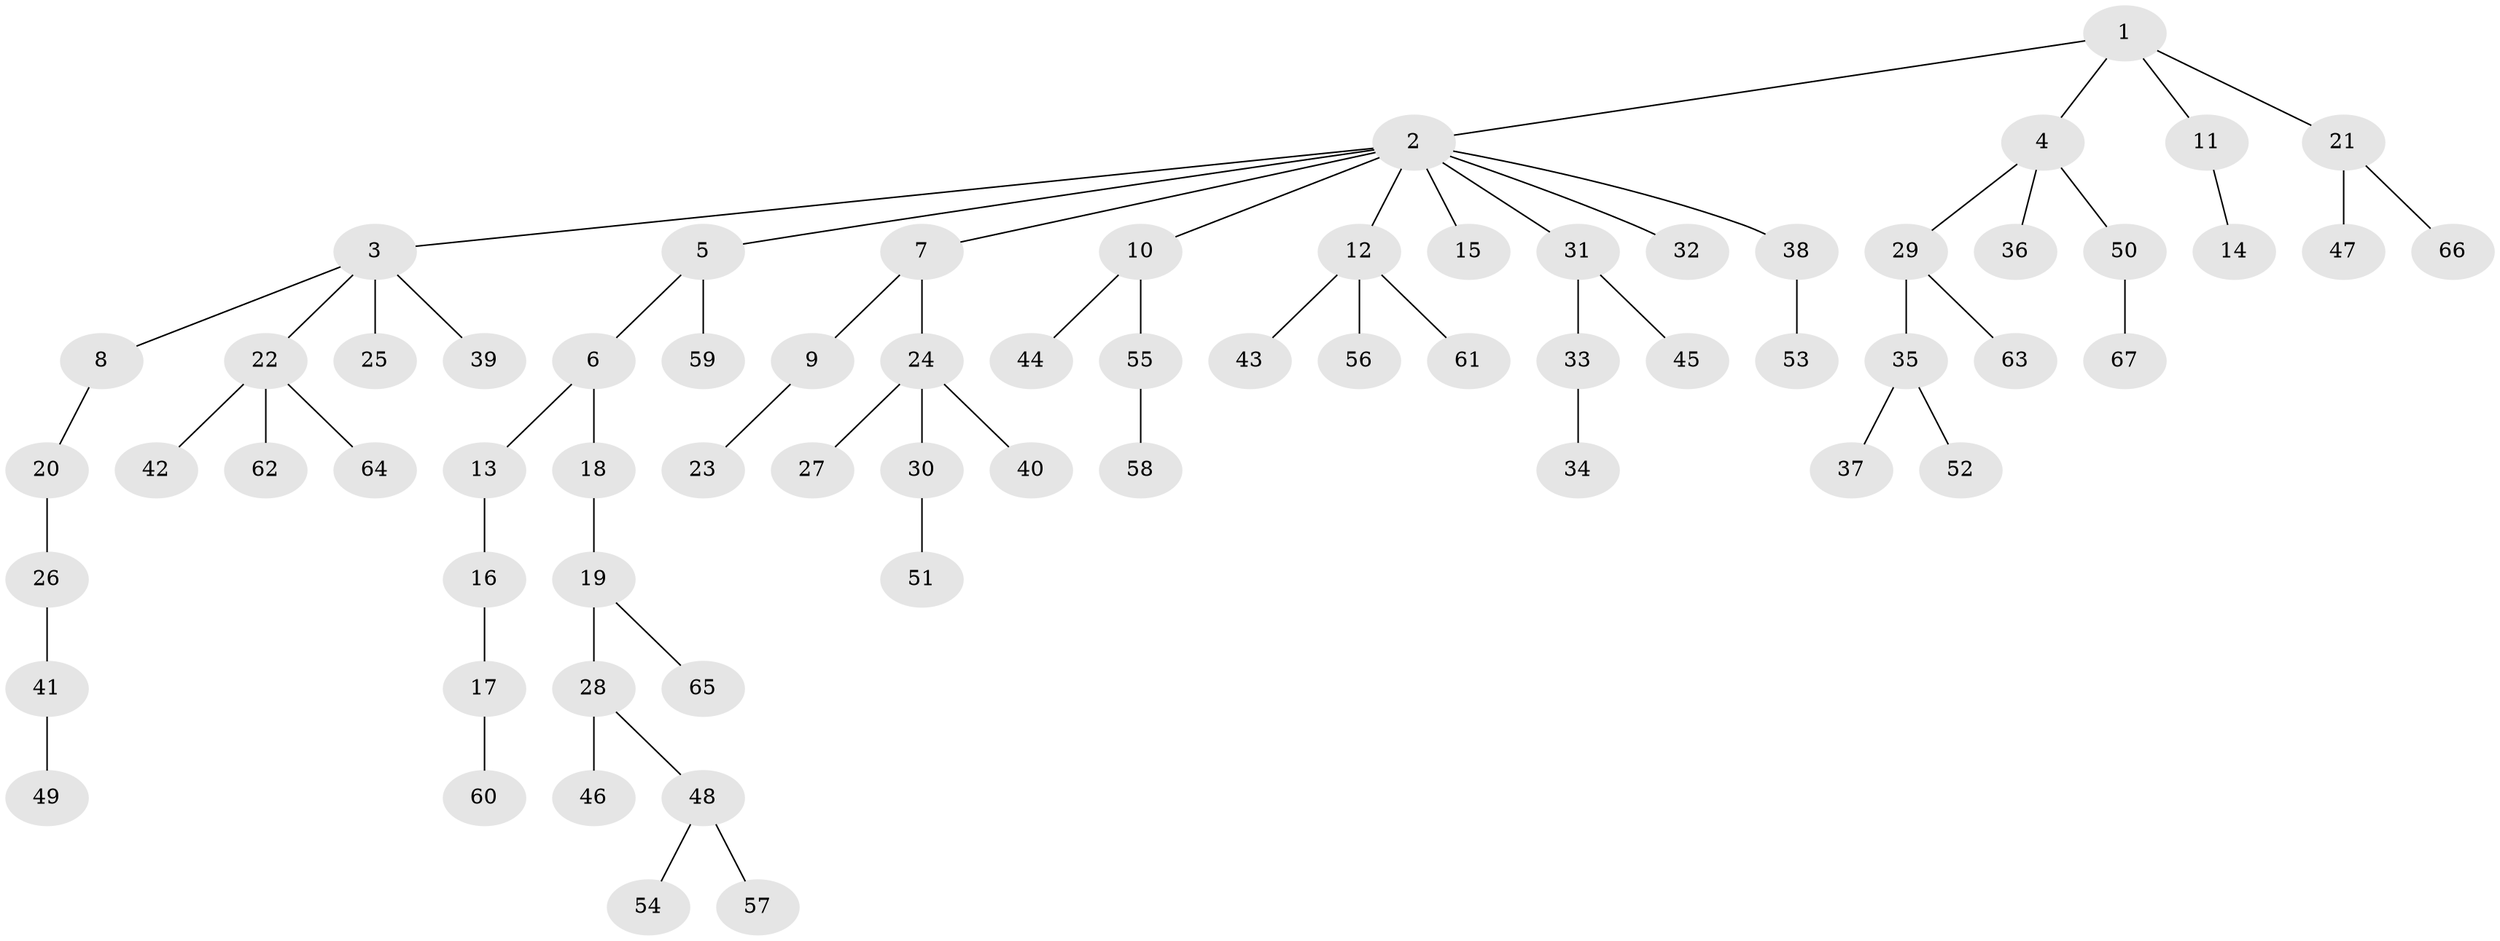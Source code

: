 // Generated by graph-tools (version 1.1) at 2025/26/03/09/25 03:26:26]
// undirected, 67 vertices, 66 edges
graph export_dot {
graph [start="1"]
  node [color=gray90,style=filled];
  1;
  2;
  3;
  4;
  5;
  6;
  7;
  8;
  9;
  10;
  11;
  12;
  13;
  14;
  15;
  16;
  17;
  18;
  19;
  20;
  21;
  22;
  23;
  24;
  25;
  26;
  27;
  28;
  29;
  30;
  31;
  32;
  33;
  34;
  35;
  36;
  37;
  38;
  39;
  40;
  41;
  42;
  43;
  44;
  45;
  46;
  47;
  48;
  49;
  50;
  51;
  52;
  53;
  54;
  55;
  56;
  57;
  58;
  59;
  60;
  61;
  62;
  63;
  64;
  65;
  66;
  67;
  1 -- 2;
  1 -- 4;
  1 -- 11;
  1 -- 21;
  2 -- 3;
  2 -- 5;
  2 -- 7;
  2 -- 10;
  2 -- 12;
  2 -- 15;
  2 -- 31;
  2 -- 32;
  2 -- 38;
  3 -- 8;
  3 -- 22;
  3 -- 25;
  3 -- 39;
  4 -- 29;
  4 -- 36;
  4 -- 50;
  5 -- 6;
  5 -- 59;
  6 -- 13;
  6 -- 18;
  7 -- 9;
  7 -- 24;
  8 -- 20;
  9 -- 23;
  10 -- 44;
  10 -- 55;
  11 -- 14;
  12 -- 43;
  12 -- 56;
  12 -- 61;
  13 -- 16;
  16 -- 17;
  17 -- 60;
  18 -- 19;
  19 -- 28;
  19 -- 65;
  20 -- 26;
  21 -- 47;
  21 -- 66;
  22 -- 42;
  22 -- 62;
  22 -- 64;
  24 -- 27;
  24 -- 30;
  24 -- 40;
  26 -- 41;
  28 -- 46;
  28 -- 48;
  29 -- 35;
  29 -- 63;
  30 -- 51;
  31 -- 33;
  31 -- 45;
  33 -- 34;
  35 -- 37;
  35 -- 52;
  38 -- 53;
  41 -- 49;
  48 -- 54;
  48 -- 57;
  50 -- 67;
  55 -- 58;
}
